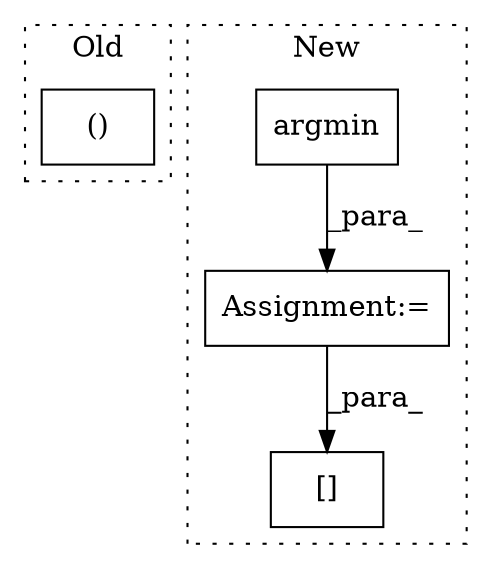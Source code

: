 digraph G {
subgraph cluster0 {
1 [label="()" a="106" s="2459" l="34" shape="box"];
label = "Old";
style="dotted";
}
subgraph cluster1 {
2 [label="argmin" a="32" s="2514,2523" l="7,1" shape="box"];
3 [label="Assignment:=" a="7" s="2507" l="1" shape="box"];
4 [label="[]" a="2" s="2538,2545" l="3,1" shape="box"];
label = "New";
style="dotted";
}
2 -> 3 [label="_para_"];
3 -> 4 [label="_para_"];
}